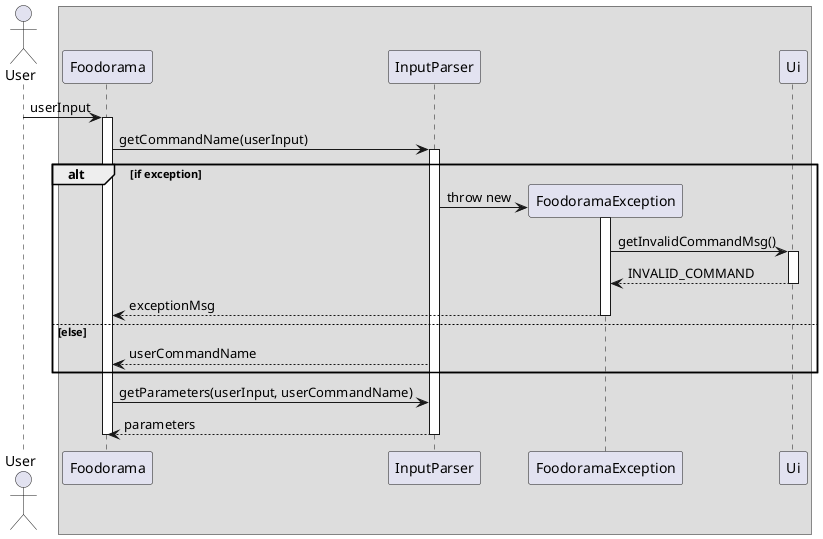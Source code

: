 @startuml
'https://plantuml.com/sequence-diagram

actor User

Box
User-> Foodorama: userInput
activate Foodorama
Foodorama -> InputParser: getCommandName(userInput)
activate InputParser
alt if exception

create FoodoramaException
InputParser -> FoodoramaException: throw new
activate FoodoramaException

FoodoramaException -> Ui: getInvalidCommandMsg()
activate Ui
FoodoramaException<-- Ui : INVALID_COMMAND
deactivate Ui
FoodoramaException --> Foodorama: exceptionMsg

deactivate FoodoramaException

else else
InputParser --> Foodorama: userCommandName
end
Foodorama -> InputParser: getParameters(userInput, userCommandName)
InputParser --> Foodorama: parameters
deactivate InputParser


deactivate Foodorama

@enduml